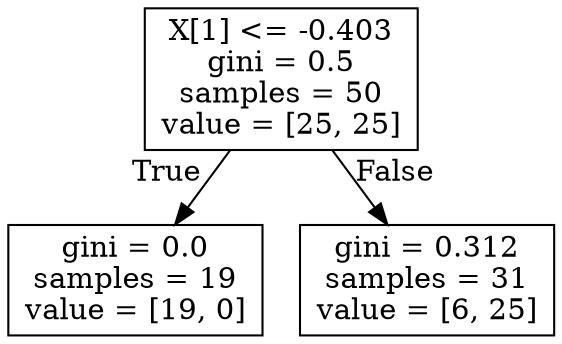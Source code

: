 digraph Tree {
node [shape=box] ;
0 [label="X[1] <= -0.403\ngini = 0.5\nsamples = 50\nvalue = [25, 25]"] ;
1 [label="gini = 0.0\nsamples = 19\nvalue = [19, 0]"] ;
0 -> 1 [labeldistance=2.5, labelangle=45, headlabel="True"] ;
2 [label="gini = 0.312\nsamples = 31\nvalue = [6, 25]"] ;
0 -> 2 [labeldistance=2.5, labelangle=-45, headlabel="False"] ;
}
